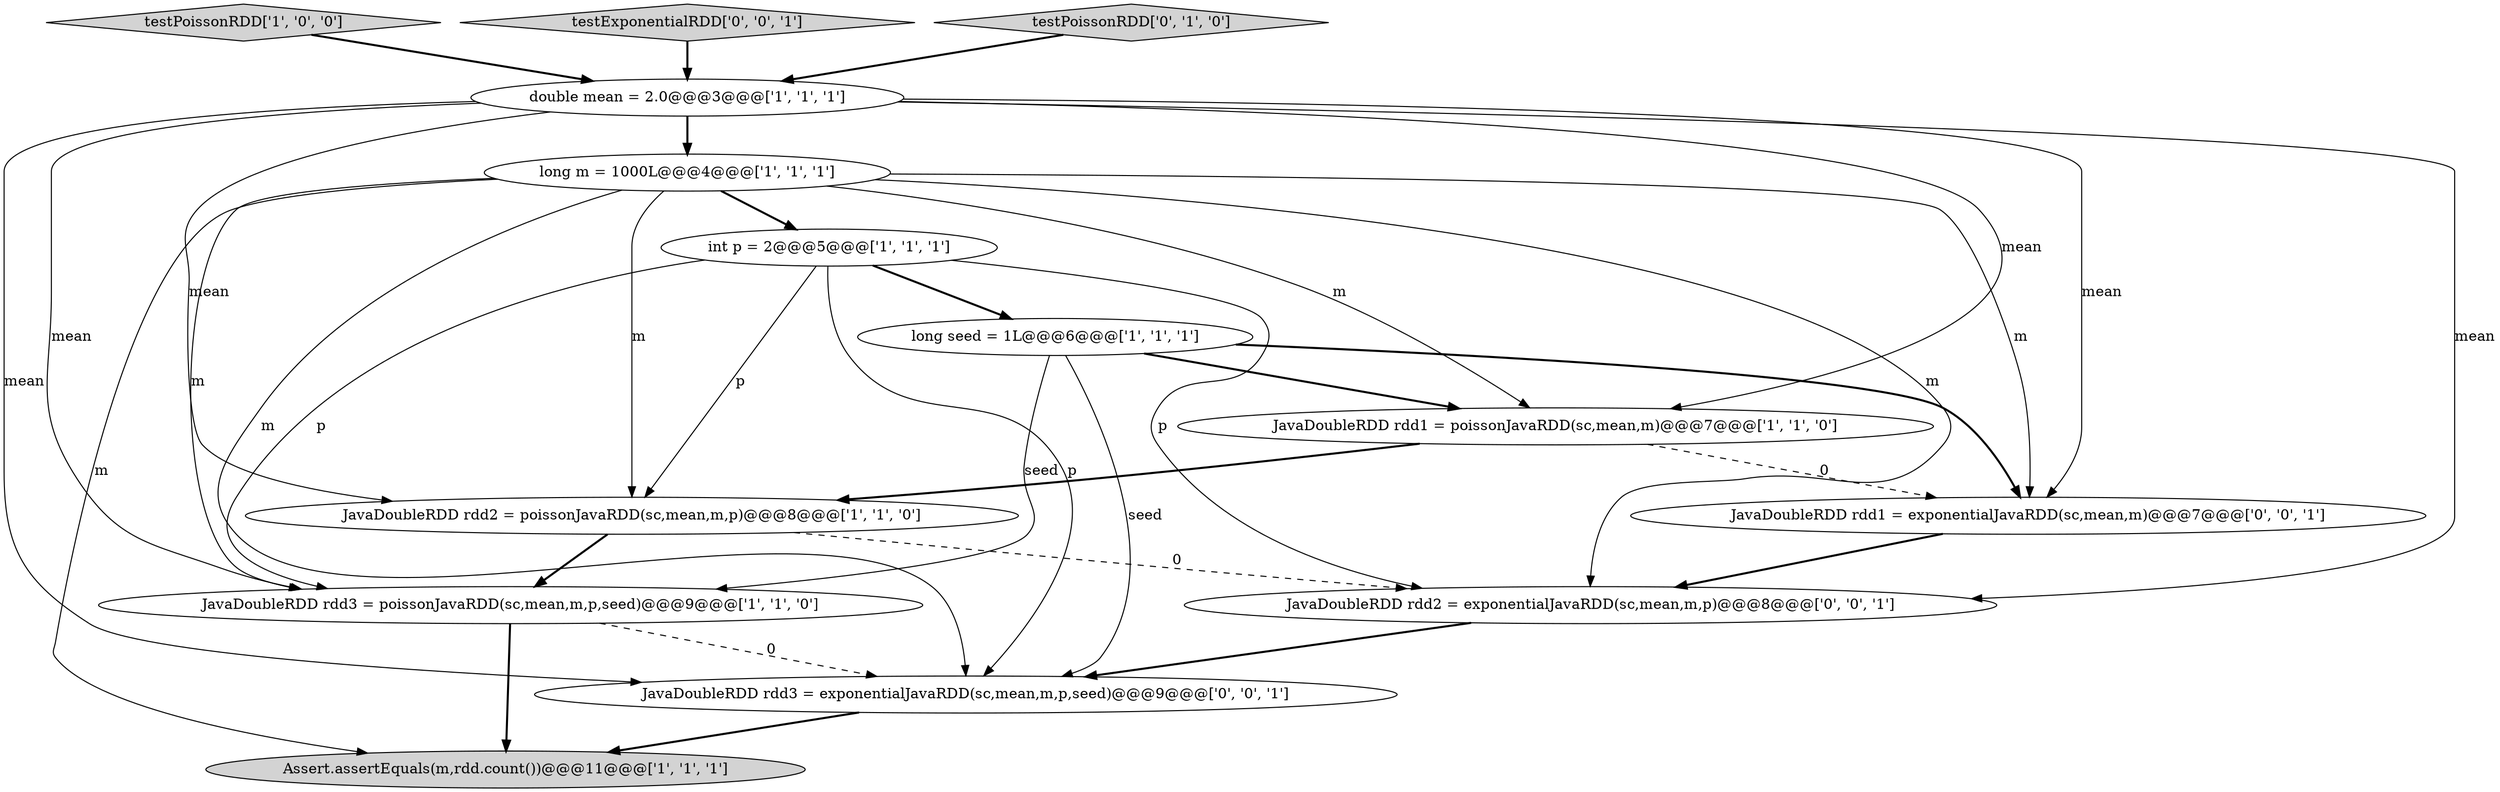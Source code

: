 digraph {
6 [style = filled, label = "long seed = 1L@@@6@@@['1', '1', '1']", fillcolor = white, shape = ellipse image = "AAA0AAABBB1BBB"];
7 [style = filled, label = "JavaDoubleRDD rdd2 = poissonJavaRDD(sc,mean,m,p)@@@8@@@['1', '1', '0']", fillcolor = white, shape = ellipse image = "AAA0AAABBB1BBB"];
10 [style = filled, label = "JavaDoubleRDD rdd1 = exponentialJavaRDD(sc,mean,m)@@@7@@@['0', '0', '1']", fillcolor = white, shape = ellipse image = "AAA0AAABBB3BBB"];
4 [style = filled, label = "testPoissonRDD['1', '0', '0']", fillcolor = lightgray, shape = diamond image = "AAA0AAABBB1BBB"];
5 [style = filled, label = "JavaDoubleRDD rdd1 = poissonJavaRDD(sc,mean,m)@@@7@@@['1', '1', '0']", fillcolor = white, shape = ellipse image = "AAA0AAABBB1BBB"];
13 [style = filled, label = "testExponentialRDD['0', '0', '1']", fillcolor = lightgray, shape = diamond image = "AAA0AAABBB3BBB"];
9 [style = filled, label = "testPoissonRDD['0', '1', '0']", fillcolor = lightgray, shape = diamond image = "AAA0AAABBB2BBB"];
2 [style = filled, label = "int p = 2@@@5@@@['1', '1', '1']", fillcolor = white, shape = ellipse image = "AAA0AAABBB1BBB"];
0 [style = filled, label = "Assert.assertEquals(m,rdd.count())@@@11@@@['1', '1', '1']", fillcolor = lightgray, shape = ellipse image = "AAA0AAABBB1BBB"];
1 [style = filled, label = "JavaDoubleRDD rdd3 = poissonJavaRDD(sc,mean,m,p,seed)@@@9@@@['1', '1', '0']", fillcolor = white, shape = ellipse image = "AAA0AAABBB1BBB"];
12 [style = filled, label = "JavaDoubleRDD rdd3 = exponentialJavaRDD(sc,mean,m,p,seed)@@@9@@@['0', '0', '1']", fillcolor = white, shape = ellipse image = "AAA0AAABBB3BBB"];
8 [style = filled, label = "long m = 1000L@@@4@@@['1', '1', '1']", fillcolor = white, shape = ellipse image = "AAA0AAABBB1BBB"];
11 [style = filled, label = "JavaDoubleRDD rdd2 = exponentialJavaRDD(sc,mean,m,p)@@@8@@@['0', '0', '1']", fillcolor = white, shape = ellipse image = "AAA0AAABBB3BBB"];
3 [style = filled, label = "double mean = 2.0@@@3@@@['1', '1', '1']", fillcolor = white, shape = ellipse image = "AAA0AAABBB1BBB"];
8->5 [style = solid, label="m"];
8->1 [style = solid, label="m"];
2->1 [style = solid, label="p"];
4->3 [style = bold, label=""];
8->7 [style = solid, label="m"];
3->5 [style = solid, label="mean"];
7->1 [style = bold, label=""];
3->1 [style = solid, label="mean"];
2->6 [style = bold, label=""];
3->11 [style = solid, label="mean"];
7->11 [style = dashed, label="0"];
3->7 [style = solid, label="mean"];
8->10 [style = solid, label="m"];
11->12 [style = bold, label=""];
1->0 [style = bold, label=""];
3->10 [style = solid, label="mean"];
12->0 [style = bold, label=""];
3->12 [style = solid, label="mean"];
2->7 [style = solid, label="p"];
1->12 [style = dashed, label="0"];
6->5 [style = bold, label=""];
13->3 [style = bold, label=""];
8->2 [style = bold, label=""];
5->10 [style = dashed, label="0"];
8->12 [style = solid, label="m"];
3->8 [style = bold, label=""];
6->10 [style = bold, label=""];
8->11 [style = solid, label="m"];
2->12 [style = solid, label="p"];
6->12 [style = solid, label="seed"];
6->1 [style = solid, label="seed"];
9->3 [style = bold, label=""];
5->7 [style = bold, label=""];
2->11 [style = solid, label="p"];
8->0 [style = solid, label="m"];
10->11 [style = bold, label=""];
}
